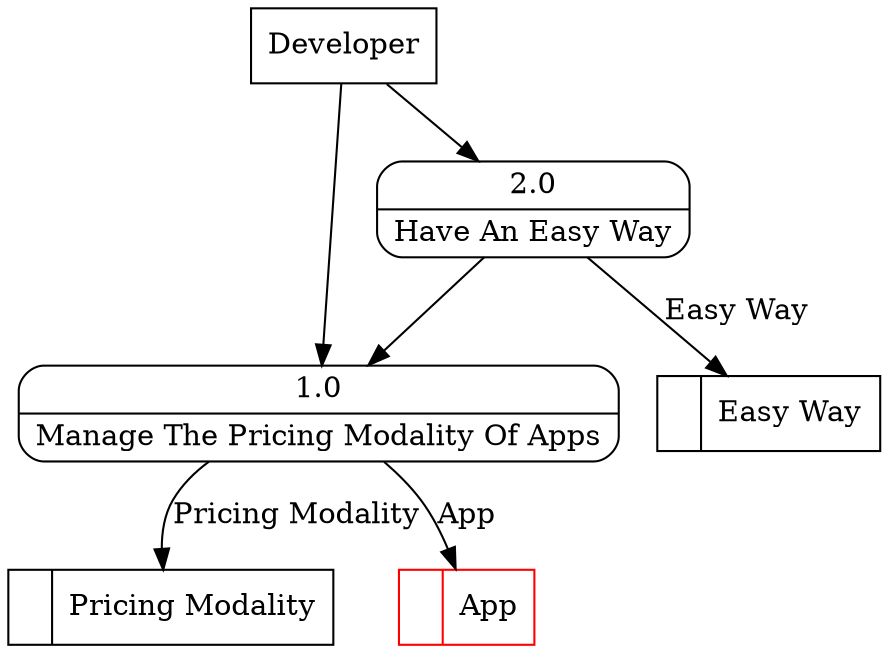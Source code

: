 digraph dfd2{ 
node[shape=record]
200 [label="<f0>  |<f1> Pricing Modality " ];
201 [label="<f0>  |<f1> Easy Way " ];
202 [label="<f0>  |<f1> App " color=red];
203 [label="Developer" shape=box];
204 [label="{<f0> 1.0|<f1> Manage The Pricing Modality Of Apps }" shape=Mrecord];
205 [label="{<f0> 2.0|<f1> Have An Easy Way }" shape=Mrecord];
203 -> 204
203 -> 205
204 -> 200 [label="Pricing Modality"]
204 -> 202 [label="App"]
205 -> 204
205 -> 201 [label="Easy Way"]
}